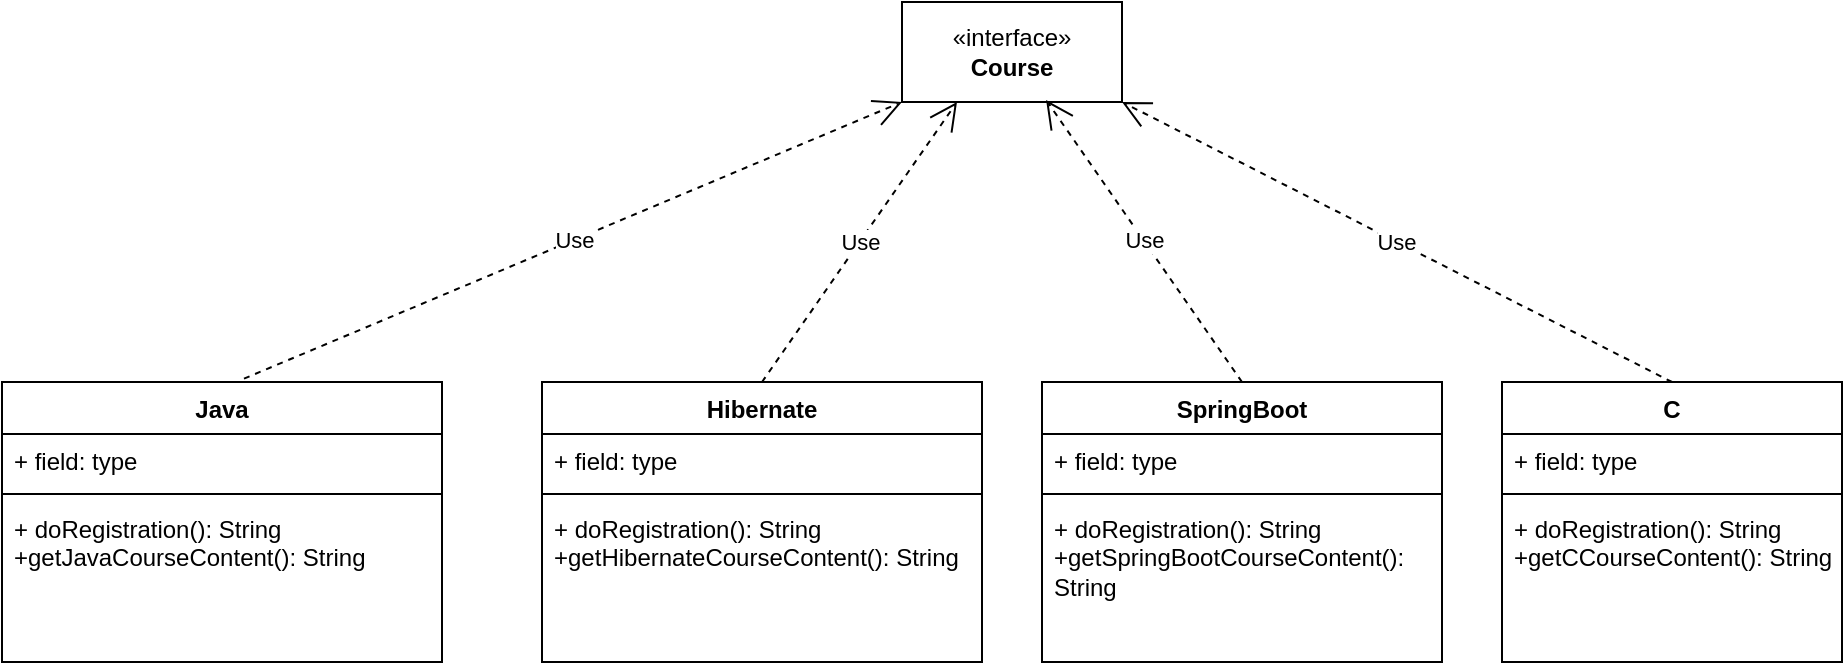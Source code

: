 <mxfile version="23.1.5" type="github">
  <diagram name="Page-1" id="9r2AmBHXtacko7QXaNh4">
    <mxGraphModel dx="2284" dy="738" grid="1" gridSize="10" guides="1" tooltips="1" connect="1" arrows="1" fold="1" page="1" pageScale="1" pageWidth="850" pageHeight="1100" math="0" shadow="0">
      <root>
        <mxCell id="0" />
        <mxCell id="1" parent="0" />
        <mxCell id="8nPeX2fND7I6yWkaH6XE-1" value="«interface»&lt;br&gt;&lt;b&gt;Course&lt;/b&gt;" style="html=1;whiteSpace=wrap;" vertex="1" parent="1">
          <mxGeometry x="360" y="140" width="110" height="50" as="geometry" />
        </mxCell>
        <mxCell id="8nPeX2fND7I6yWkaH6XE-2" value="Java" style="swimlane;fontStyle=1;align=center;verticalAlign=top;childLayout=stackLayout;horizontal=1;startSize=26;horizontalStack=0;resizeParent=1;resizeParentMax=0;resizeLast=0;collapsible=1;marginBottom=0;whiteSpace=wrap;html=1;" vertex="1" parent="1">
          <mxGeometry x="-90" y="330" width="220" height="140" as="geometry" />
        </mxCell>
        <mxCell id="8nPeX2fND7I6yWkaH6XE-3" value="+ field: type" style="text;strokeColor=none;fillColor=none;align=left;verticalAlign=top;spacingLeft=4;spacingRight=4;overflow=hidden;rotatable=0;points=[[0,0.5],[1,0.5]];portConstraint=eastwest;whiteSpace=wrap;html=1;" vertex="1" parent="8nPeX2fND7I6yWkaH6XE-2">
          <mxGeometry y="26" width="220" height="26" as="geometry" />
        </mxCell>
        <mxCell id="8nPeX2fND7I6yWkaH6XE-4" value="" style="line;strokeWidth=1;fillColor=none;align=left;verticalAlign=middle;spacingTop=-1;spacingLeft=3;spacingRight=3;rotatable=0;labelPosition=right;points=[];portConstraint=eastwest;strokeColor=inherit;" vertex="1" parent="8nPeX2fND7I6yWkaH6XE-2">
          <mxGeometry y="52" width="220" height="8" as="geometry" />
        </mxCell>
        <mxCell id="8nPeX2fND7I6yWkaH6XE-5" value="+ doRegistration(): String&lt;br&gt;+getJavaCourseContent(): String" style="text;strokeColor=none;fillColor=none;align=left;verticalAlign=top;spacingLeft=4;spacingRight=4;overflow=hidden;rotatable=0;points=[[0,0.5],[1,0.5]];portConstraint=eastwest;whiteSpace=wrap;html=1;" vertex="1" parent="8nPeX2fND7I6yWkaH6XE-2">
          <mxGeometry y="60" width="220" height="80" as="geometry" />
        </mxCell>
        <mxCell id="8nPeX2fND7I6yWkaH6XE-6" value="Hibernate" style="swimlane;fontStyle=1;align=center;verticalAlign=top;childLayout=stackLayout;horizontal=1;startSize=26;horizontalStack=0;resizeParent=1;resizeParentMax=0;resizeLast=0;collapsible=1;marginBottom=0;whiteSpace=wrap;html=1;" vertex="1" parent="1">
          <mxGeometry x="180" y="330" width="220" height="140" as="geometry" />
        </mxCell>
        <mxCell id="8nPeX2fND7I6yWkaH6XE-7" value="+ field: type" style="text;strokeColor=none;fillColor=none;align=left;verticalAlign=top;spacingLeft=4;spacingRight=4;overflow=hidden;rotatable=0;points=[[0,0.5],[1,0.5]];portConstraint=eastwest;whiteSpace=wrap;html=1;" vertex="1" parent="8nPeX2fND7I6yWkaH6XE-6">
          <mxGeometry y="26" width="220" height="26" as="geometry" />
        </mxCell>
        <mxCell id="8nPeX2fND7I6yWkaH6XE-8" value="" style="line;strokeWidth=1;fillColor=none;align=left;verticalAlign=middle;spacingTop=-1;spacingLeft=3;spacingRight=3;rotatable=0;labelPosition=right;points=[];portConstraint=eastwest;strokeColor=inherit;" vertex="1" parent="8nPeX2fND7I6yWkaH6XE-6">
          <mxGeometry y="52" width="220" height="8" as="geometry" />
        </mxCell>
        <mxCell id="8nPeX2fND7I6yWkaH6XE-9" value="+ doRegistration(): String&lt;br&gt;+getHibernateCourseContent(): String" style="text;strokeColor=none;fillColor=none;align=left;verticalAlign=top;spacingLeft=4;spacingRight=4;overflow=hidden;rotatable=0;points=[[0,0.5],[1,0.5]];portConstraint=eastwest;whiteSpace=wrap;html=1;" vertex="1" parent="8nPeX2fND7I6yWkaH6XE-6">
          <mxGeometry y="60" width="220" height="80" as="geometry" />
        </mxCell>
        <mxCell id="8nPeX2fND7I6yWkaH6XE-10" value="SpringBoot" style="swimlane;fontStyle=1;align=center;verticalAlign=top;childLayout=stackLayout;horizontal=1;startSize=26;horizontalStack=0;resizeParent=1;resizeParentMax=0;resizeLast=0;collapsible=1;marginBottom=0;whiteSpace=wrap;html=1;" vertex="1" parent="1">
          <mxGeometry x="430" y="330" width="200" height="140" as="geometry" />
        </mxCell>
        <mxCell id="8nPeX2fND7I6yWkaH6XE-11" value="+ field: type" style="text;strokeColor=none;fillColor=none;align=left;verticalAlign=top;spacingLeft=4;spacingRight=4;overflow=hidden;rotatable=0;points=[[0,0.5],[1,0.5]];portConstraint=eastwest;whiteSpace=wrap;html=1;" vertex="1" parent="8nPeX2fND7I6yWkaH6XE-10">
          <mxGeometry y="26" width="200" height="26" as="geometry" />
        </mxCell>
        <mxCell id="8nPeX2fND7I6yWkaH6XE-12" value="" style="line;strokeWidth=1;fillColor=none;align=left;verticalAlign=middle;spacingTop=-1;spacingLeft=3;spacingRight=3;rotatable=0;labelPosition=right;points=[];portConstraint=eastwest;strokeColor=inherit;" vertex="1" parent="8nPeX2fND7I6yWkaH6XE-10">
          <mxGeometry y="52" width="200" height="8" as="geometry" />
        </mxCell>
        <mxCell id="8nPeX2fND7I6yWkaH6XE-13" value="+ doRegistration(): String&lt;br&gt;+getSpringBootCourseContent(): String" style="text;strokeColor=none;fillColor=none;align=left;verticalAlign=top;spacingLeft=4;spacingRight=4;overflow=hidden;rotatable=0;points=[[0,0.5],[1,0.5]];portConstraint=eastwest;whiteSpace=wrap;html=1;" vertex="1" parent="8nPeX2fND7I6yWkaH6XE-10">
          <mxGeometry y="60" width="200" height="80" as="geometry" />
        </mxCell>
        <mxCell id="8nPeX2fND7I6yWkaH6XE-14" value="C" style="swimlane;fontStyle=1;align=center;verticalAlign=top;childLayout=stackLayout;horizontal=1;startSize=26;horizontalStack=0;resizeParent=1;resizeParentMax=0;resizeLast=0;collapsible=1;marginBottom=0;whiteSpace=wrap;html=1;" vertex="1" parent="1">
          <mxGeometry x="660" y="330" width="170" height="140" as="geometry" />
        </mxCell>
        <mxCell id="8nPeX2fND7I6yWkaH6XE-15" value="+ field: type" style="text;strokeColor=none;fillColor=none;align=left;verticalAlign=top;spacingLeft=4;spacingRight=4;overflow=hidden;rotatable=0;points=[[0,0.5],[1,0.5]];portConstraint=eastwest;whiteSpace=wrap;html=1;" vertex="1" parent="8nPeX2fND7I6yWkaH6XE-14">
          <mxGeometry y="26" width="170" height="26" as="geometry" />
        </mxCell>
        <mxCell id="8nPeX2fND7I6yWkaH6XE-16" value="" style="line;strokeWidth=1;fillColor=none;align=left;verticalAlign=middle;spacingTop=-1;spacingLeft=3;spacingRight=3;rotatable=0;labelPosition=right;points=[];portConstraint=eastwest;strokeColor=inherit;" vertex="1" parent="8nPeX2fND7I6yWkaH6XE-14">
          <mxGeometry y="52" width="170" height="8" as="geometry" />
        </mxCell>
        <mxCell id="8nPeX2fND7I6yWkaH6XE-17" value="+ doRegistration(): String&lt;br&gt;+getCCourseContent(): String" style="text;strokeColor=none;fillColor=none;align=left;verticalAlign=top;spacingLeft=4;spacingRight=4;overflow=hidden;rotatable=0;points=[[0,0.5],[1,0.5]];portConstraint=eastwest;whiteSpace=wrap;html=1;" vertex="1" parent="8nPeX2fND7I6yWkaH6XE-14">
          <mxGeometry y="60" width="170" height="80" as="geometry" />
        </mxCell>
        <mxCell id="8nPeX2fND7I6yWkaH6XE-18" value="Use" style="endArrow=open;endSize=12;dashed=1;html=1;rounded=0;exitX=0.5;exitY=0;exitDx=0;exitDy=0;entryX=0.25;entryY=1;entryDx=0;entryDy=0;" edge="1" parent="1" source="8nPeX2fND7I6yWkaH6XE-6" target="8nPeX2fND7I6yWkaH6XE-1">
          <mxGeometry width="160" relative="1" as="geometry">
            <mxPoint x="340" y="380" as="sourcePoint" />
            <mxPoint x="500" y="380" as="targetPoint" />
          </mxGeometry>
        </mxCell>
        <mxCell id="8nPeX2fND7I6yWkaH6XE-19" value="Use" style="endArrow=open;endSize=12;dashed=1;html=1;rounded=0;exitX=0.5;exitY=0;exitDx=0;exitDy=0;entryX=0.655;entryY=0.98;entryDx=0;entryDy=0;entryPerimeter=0;" edge="1" parent="1" source="8nPeX2fND7I6yWkaH6XE-10" target="8nPeX2fND7I6yWkaH6XE-1">
          <mxGeometry width="160" relative="1" as="geometry">
            <mxPoint x="310" y="340" as="sourcePoint" />
            <mxPoint x="425" y="200" as="targetPoint" />
          </mxGeometry>
        </mxCell>
        <mxCell id="8nPeX2fND7I6yWkaH6XE-20" value="Use" style="endArrow=open;endSize=12;dashed=1;html=1;rounded=0;exitX=0.55;exitY=-0.012;exitDx=0;exitDy=0;exitPerimeter=0;entryX=0;entryY=1;entryDx=0;entryDy=0;" edge="1" parent="1" source="8nPeX2fND7I6yWkaH6XE-2" target="8nPeX2fND7I6yWkaH6XE-1">
          <mxGeometry width="160" relative="1" as="geometry">
            <mxPoint x="320" y="350" as="sourcePoint" />
            <mxPoint x="410" y="190" as="targetPoint" />
          </mxGeometry>
        </mxCell>
        <mxCell id="8nPeX2fND7I6yWkaH6XE-21" value="Use" style="endArrow=open;endSize=12;dashed=1;html=1;rounded=0;exitX=0.5;exitY=0;exitDx=0;exitDy=0;entryX=1;entryY=1;entryDx=0;entryDy=0;" edge="1" parent="1" source="8nPeX2fND7I6yWkaH6XE-14" target="8nPeX2fND7I6yWkaH6XE-1">
          <mxGeometry width="160" relative="1" as="geometry">
            <mxPoint x="330" y="360" as="sourcePoint" />
            <mxPoint x="445" y="220" as="targetPoint" />
          </mxGeometry>
        </mxCell>
      </root>
    </mxGraphModel>
  </diagram>
</mxfile>
